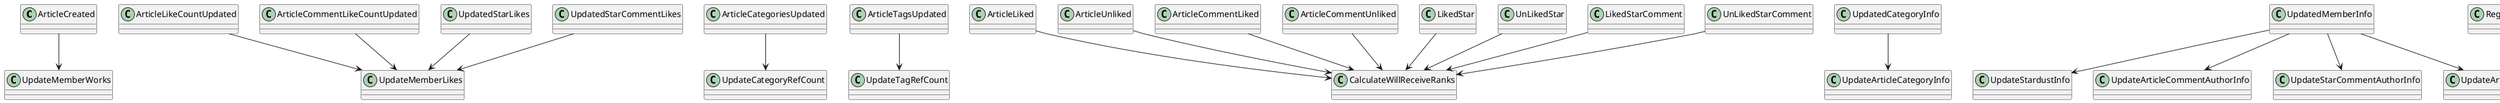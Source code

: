 @startuml
'Article
ArticleCreated                  -down-> UpdateMemberWorks
ArticleLikeCountUpdated         -down-> UpdateMemberLikes
ArticleCategoriesUpdated        -down-> UpdateCategoryRefCount
ArticleTagsUpdated              -down-> UpdateTagRefCount
ArticleLiked                    -down-> CalculateWillReceiveRanks
ArticleUnliked                  -down-> CalculateWillReceiveRanks
ArticleCommentLiked             -down-> CalculateWillReceiveRanks
ArticleCommentUnliked           -down-> CalculateWillReceiveRanks
ArticleCommentLikeCountUpdated  -down-> UpdateMemberLikes


'category
UpdatedCategoryInfo -down-> UpdateArticleCategoryInfo

'member
UpdatedMemberInfo           -down-> UpdateStardustInfo
UpdatedMemberInfo           -down-> UpdateArticleCommentAuthorInfo
UpdatedMemberInfo           -down-> UpdateStarCommentAuthorInfo
UpdatedMemberInfo           -down-> UpdateArticleAuthorInfo
RegisteredMemberByPassword  -down-> CreateFavorites
RegisteredMemberByPhone     -down-> CreateFavorites
FavoritedArticle            -down-> UpdateArticleFavorites
UnFavoritedArticle          -down-> UpdateArticleFavorites

'role
UpdatedRolePermissions  -down-> UpdateAdminUserRolePermissions
UpdatedRoleInfo         -down-> UpdateAdminUserRoleInfo

'star
CreatedStar                 -down-> UpdateMemberStarInfo
DeletedStar                 -down-> UpdateMemberStarInfo
JoinedStar                  -down-> UpdateMemberStardust
LeftStar                    -down-> UpdateMemberStardust
LikedStar                   -down-> CalculateWillReceiveRanks
UnLikedStar                 -down-> CalculateWillReceiveRanks
LikedStarComment            -down-> CalculateWillReceiveRanks
UnLikedStarComment          -down-> CalculateWillReceiveRanks
UpdatedStarLikes            -down-> UpdateMemberLikes
UpdatedStarCommentLikes     -down-> UpdateMemberLikes
UpdatedStarInfo             -down-> UpdateMemberStarInfo

'tag
UpdatedTagInfo -down-> UpdateArticleTagInfo
@enduml
